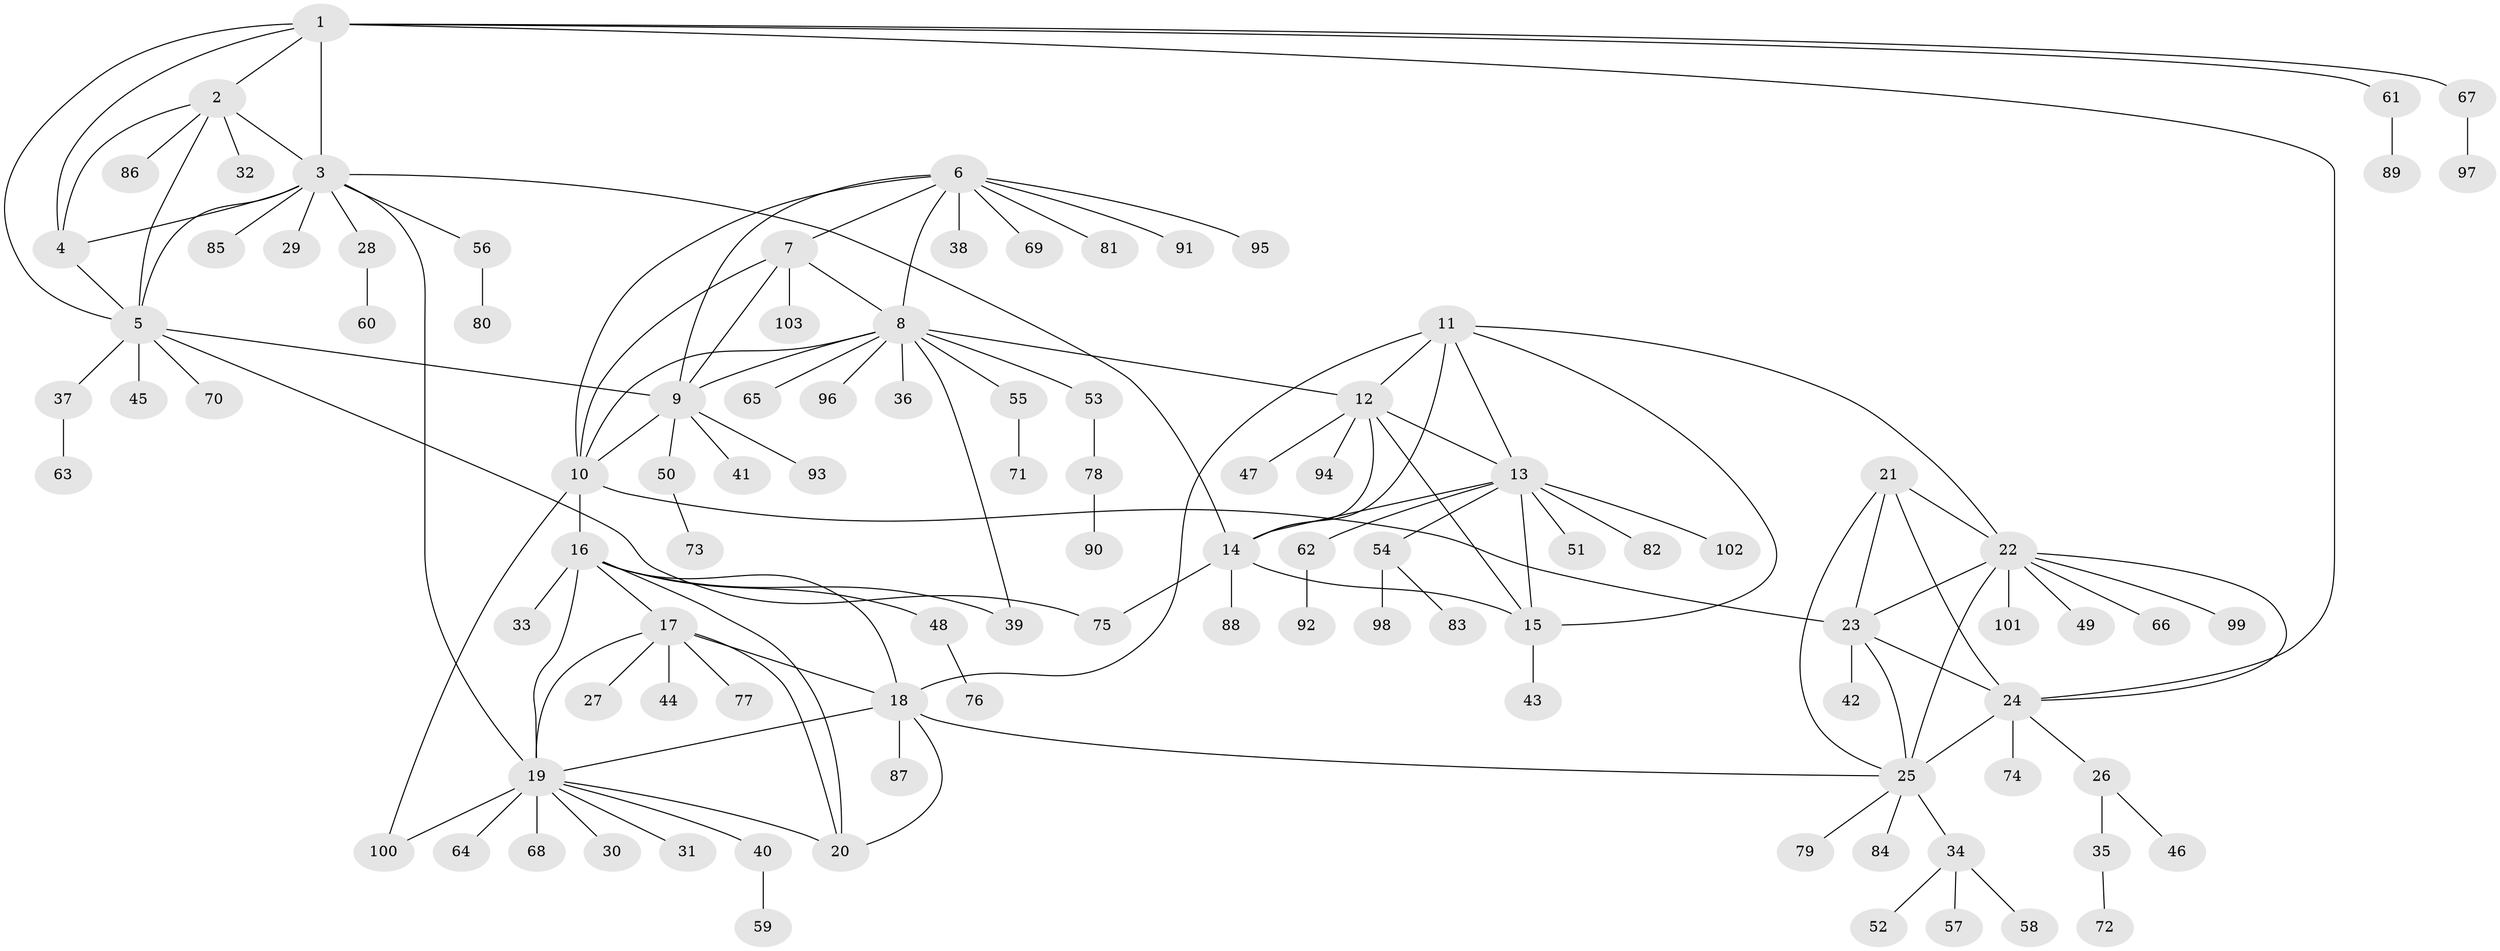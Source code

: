 // coarse degree distribution, {8: 0.0392156862745098, 9: 0.0784313725490196, 3: 0.058823529411764705, 5: 0.058823529411764705, 7: 0.0392156862745098, 4: 0.058823529411764705, 6: 0.0196078431372549, 1: 0.5882352941176471, 2: 0.058823529411764705}
// Generated by graph-tools (version 1.1) at 2025/19/03/04/25 18:19:50]
// undirected, 103 vertices, 141 edges
graph export_dot {
graph [start="1"]
  node [color=gray90,style=filled];
  1;
  2;
  3;
  4;
  5;
  6;
  7;
  8;
  9;
  10;
  11;
  12;
  13;
  14;
  15;
  16;
  17;
  18;
  19;
  20;
  21;
  22;
  23;
  24;
  25;
  26;
  27;
  28;
  29;
  30;
  31;
  32;
  33;
  34;
  35;
  36;
  37;
  38;
  39;
  40;
  41;
  42;
  43;
  44;
  45;
  46;
  47;
  48;
  49;
  50;
  51;
  52;
  53;
  54;
  55;
  56;
  57;
  58;
  59;
  60;
  61;
  62;
  63;
  64;
  65;
  66;
  67;
  68;
  69;
  70;
  71;
  72;
  73;
  74;
  75;
  76;
  77;
  78;
  79;
  80;
  81;
  82;
  83;
  84;
  85;
  86;
  87;
  88;
  89;
  90;
  91;
  92;
  93;
  94;
  95;
  96;
  97;
  98;
  99;
  100;
  101;
  102;
  103;
  1 -- 2;
  1 -- 3;
  1 -- 4;
  1 -- 5;
  1 -- 24;
  1 -- 61;
  1 -- 67;
  2 -- 3;
  2 -- 4;
  2 -- 5;
  2 -- 32;
  2 -- 86;
  3 -- 4;
  3 -- 5;
  3 -- 14;
  3 -- 19;
  3 -- 28;
  3 -- 29;
  3 -- 56;
  3 -- 85;
  4 -- 5;
  5 -- 9;
  5 -- 37;
  5 -- 45;
  5 -- 70;
  5 -- 75;
  6 -- 7;
  6 -- 8;
  6 -- 9;
  6 -- 10;
  6 -- 38;
  6 -- 69;
  6 -- 81;
  6 -- 91;
  6 -- 95;
  7 -- 8;
  7 -- 9;
  7 -- 10;
  7 -- 103;
  8 -- 9;
  8 -- 10;
  8 -- 12;
  8 -- 36;
  8 -- 39;
  8 -- 53;
  8 -- 55;
  8 -- 65;
  8 -- 96;
  9 -- 10;
  9 -- 41;
  9 -- 50;
  9 -- 93;
  10 -- 16;
  10 -- 23;
  10 -- 100;
  11 -- 12;
  11 -- 13;
  11 -- 14;
  11 -- 15;
  11 -- 18;
  11 -- 22;
  12 -- 13;
  12 -- 14;
  12 -- 15;
  12 -- 47;
  12 -- 94;
  13 -- 14;
  13 -- 15;
  13 -- 51;
  13 -- 54;
  13 -- 62;
  13 -- 82;
  13 -- 102;
  14 -- 15;
  14 -- 75;
  14 -- 88;
  15 -- 43;
  16 -- 17;
  16 -- 18;
  16 -- 19;
  16 -- 20;
  16 -- 33;
  16 -- 39;
  16 -- 48;
  17 -- 18;
  17 -- 19;
  17 -- 20;
  17 -- 27;
  17 -- 44;
  17 -- 77;
  18 -- 19;
  18 -- 20;
  18 -- 25;
  18 -- 87;
  19 -- 20;
  19 -- 30;
  19 -- 31;
  19 -- 40;
  19 -- 64;
  19 -- 68;
  19 -- 100;
  21 -- 22;
  21 -- 23;
  21 -- 24;
  21 -- 25;
  22 -- 23;
  22 -- 24;
  22 -- 25;
  22 -- 49;
  22 -- 66;
  22 -- 99;
  22 -- 101;
  23 -- 24;
  23 -- 25;
  23 -- 42;
  24 -- 25;
  24 -- 26;
  24 -- 74;
  25 -- 34;
  25 -- 79;
  25 -- 84;
  26 -- 35;
  26 -- 46;
  28 -- 60;
  34 -- 52;
  34 -- 57;
  34 -- 58;
  35 -- 72;
  37 -- 63;
  40 -- 59;
  48 -- 76;
  50 -- 73;
  53 -- 78;
  54 -- 83;
  54 -- 98;
  55 -- 71;
  56 -- 80;
  61 -- 89;
  62 -- 92;
  67 -- 97;
  78 -- 90;
}
